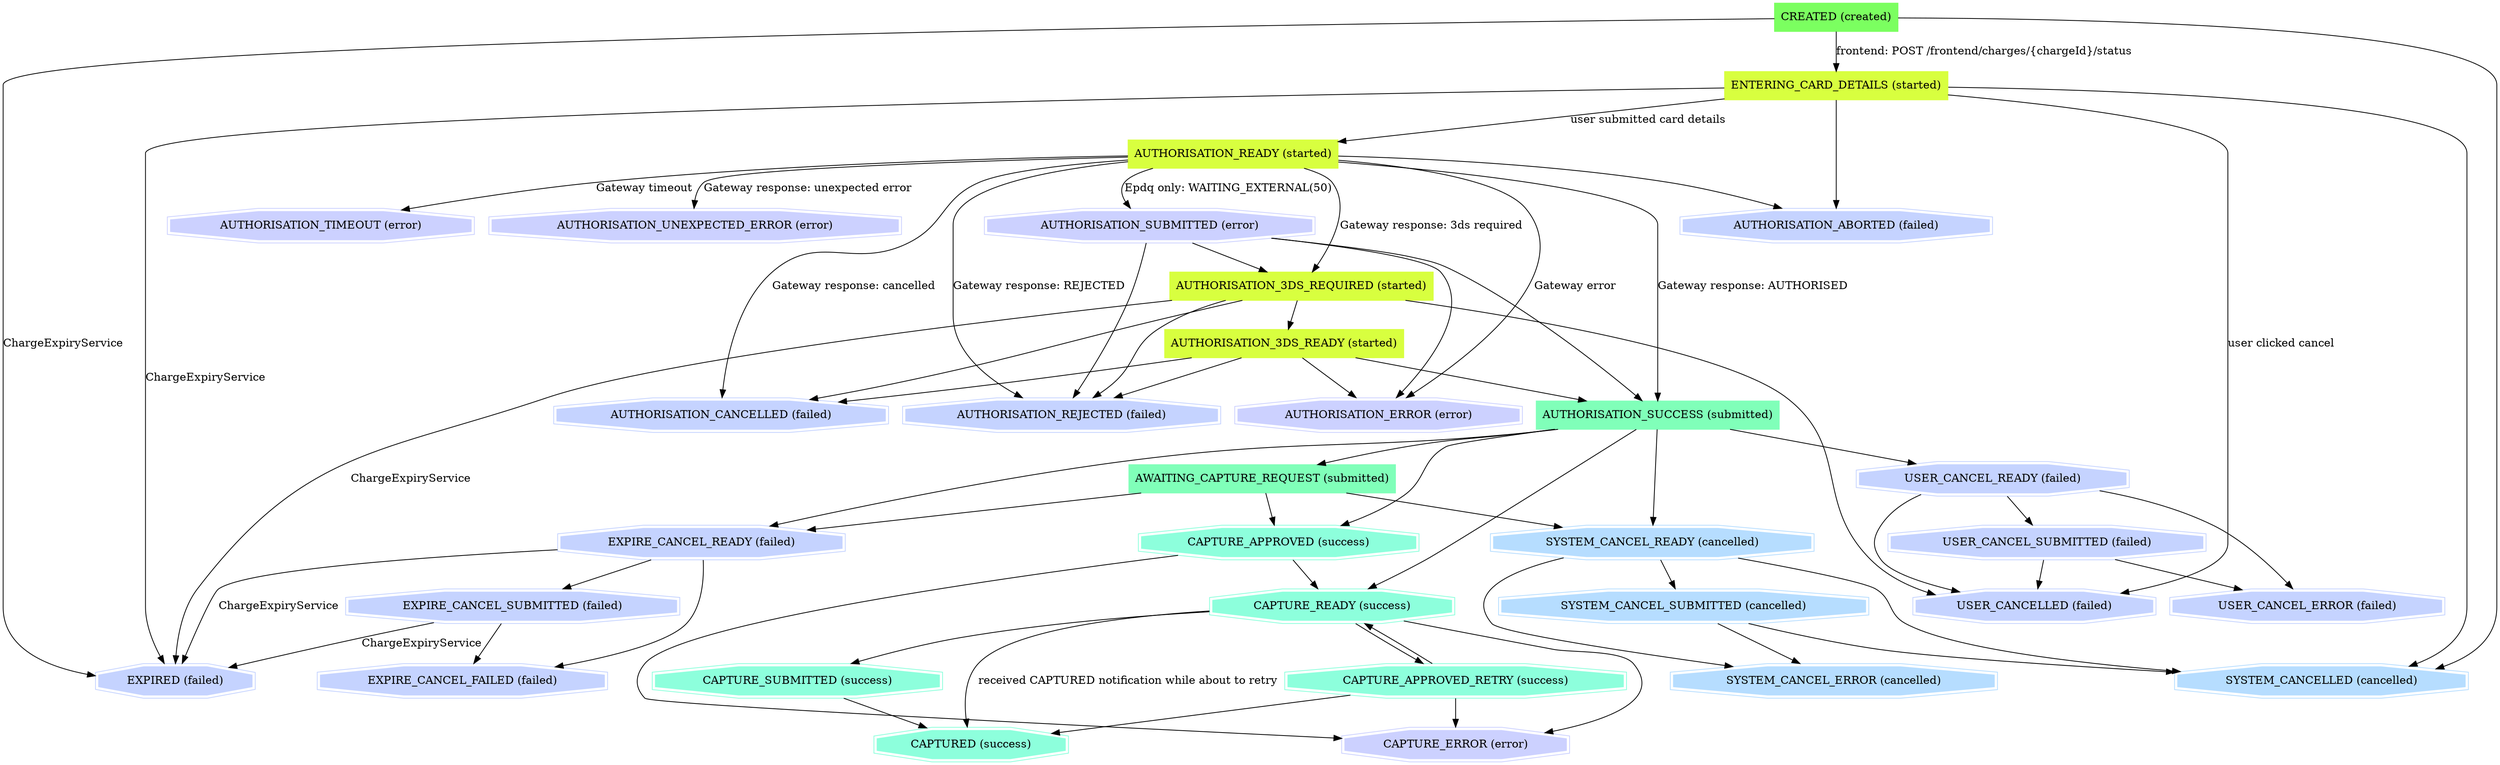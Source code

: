 digraph PaymentGatewayStateTransitions {
rankdir=TB overlap=false splines=true
node [style=filled shape=box color="0.650 0.200 1.000"]
"AUTHORISATION_READY (started)" -> "AUTHORISATION_ABORTED (failed)" [label=""]
"AWAITING_CAPTURE_REQUEST (submitted)" -> "EXPIRE_CANCEL_READY (failed)" [label=""]
"EXPIRE_CANCEL_READY (failed)" -> "EXPIRE_CANCEL_SUBMITTED (failed)" [label=""]
"SYSTEM_CANCEL_READY (cancelled)" -> "SYSTEM_CANCELLED (cancelled)" [label=""]
"ENTERING_CARD_DETAILS (started)" -> "USER_CANCELLED (failed)" [label="user clicked cancel"]
"AUTHORISATION_READY (started)" -> "AUTHORISATION_SUCCESS (submitted)" [label="Gateway response: AUTHORISED"]
"AUTHORISATION_READY (started)" -> "AUTHORISATION_SUBMITTED (error)" [label="Epdq only: WAITING_EXTERNAL(50)"]
"SYSTEM_CANCEL_READY (cancelled)" -> "SYSTEM_CANCEL_SUBMITTED (cancelled)" [label=""]
"EXPIRE_CANCEL_SUBMITTED (failed)" -> "EXPIRED (failed)" [label="ChargeExpiryService"]
"SYSTEM_CANCEL_SUBMITTED (cancelled)" -> "SYSTEM_CANCELLED (cancelled)" [label=""]
"EXPIRE_CANCEL_READY (failed)" -> "EXPIRED (failed)" [label="ChargeExpiryService"]
"AUTHORISATION_SUBMITTED (error)" -> "AUTHORISATION_ERROR (error)" [label=""]
"ENTERING_CARD_DETAILS (started)" -> "AUTHORISATION_ABORTED (failed)" [label=""]
"AUTHORISATION_SUCCESS (submitted)" -> "CAPTURE_READY (success)" [label=""]
"AUTHORISATION_READY (started)" -> "AUTHORISATION_REJECTED (failed)" [label="Gateway response: REJECTED"]
"ENTERING_CARD_DETAILS (started)" -> "SYSTEM_CANCELLED (cancelled)" [label=""]
"AUTHORISATION_3DS_REQUIRED (started)" -> "USER_CANCELLED (failed)" [label=""]
"CAPTURE_READY (success)" -> "CAPTURE_SUBMITTED (success)" [label=""]
"USER_CANCEL_SUBMITTED (failed)" -> "USER_CANCEL_ERROR (failed)" [label=""]
"AUTHORISATION_3DS_READY (started)" -> "AUTHORISATION_ERROR (error)" [label=""]
"CAPTURE_APPROVED_RETRY (success)" -> "CAPTURED (success)" [label=""]
"CREATED (created)" -> "ENTERING_CARD_DETAILS (started)" [label="frontend: POST /frontend/charges/{chargeId}/status"]
"AUTHORISATION_SUCCESS (submitted)" -> "USER_CANCEL_READY (failed)" [label=""]
"CAPTURE_APPROVED (success)" -> "CAPTURE_ERROR (error)" [label=""]
"SYSTEM_CANCEL_READY (cancelled)" -> "SYSTEM_CANCEL_ERROR (cancelled)" [label=""]
"EXPIRE_CANCEL_SUBMITTED (failed)" -> "EXPIRE_CANCEL_FAILED (failed)" [label=""]
"AUTHORISATION_READY (started)" -> "AUTHORISATION_ERROR (error)" [label="Gateway error"]
"SYSTEM_CANCEL_SUBMITTED (cancelled)" -> "SYSTEM_CANCEL_ERROR (cancelled)" [label=""]
"EXPIRE_CANCEL_READY (failed)" -> "EXPIRE_CANCEL_FAILED (failed)" [label=""]
"AUTHORISATION_SUCCESS (submitted)" -> "EXPIRE_CANCEL_READY (failed)" [label=""]
"AUTHORISATION_SUCCESS (submitted)" -> "AWAITING_CAPTURE_REQUEST (submitted)" [label=""]
"AUTHORISATION_READY (started)" -> "AUTHORISATION_3DS_REQUIRED (started)" [label="Gateway response: 3ds required"]
"USER_CANCEL_SUBMITTED (failed)" -> "USER_CANCELLED (failed)" [label=""]
"AUTHORISATION_3DS_REQUIRED (started)" -> "AUTHORISATION_3DS_READY (started)" [label=""]
"CAPTURE_APPROVED_RETRY (success)" -> "CAPTURE_ERROR (error)" [label=""]
"AUTHORISATION_READY (started)" -> "AUTHORISATION_CANCELLED (failed)" [label="Gateway response: cancelled"]
"AUTHORISATION_SUBMITTED (error)" -> "AUTHORISATION_3DS_REQUIRED (started)" [label=""]
"CREATED (created)" -> "EXPIRED (failed)" [label="ChargeExpiryService"]
"AUTHORISATION_SUBMITTED (error)" -> "AUTHORISATION_SUCCESS (submitted)" [label=""]
"AUTHORISATION_3DS_READY (started)" -> "AUTHORISATION_REJECTED (failed)" [label=""]
"USER_CANCEL_READY (failed)" -> "USER_CANCELLED (failed)" [label=""]
"AWAITING_CAPTURE_REQUEST (submitted)" -> "CAPTURE_APPROVED (success)" [label=""]
"AUTHORISATION_3DS_REQUIRED (started)" -> "AUTHORISATION_CANCELLED (failed)" [label=""]
"AWAITING_CAPTURE_REQUEST (submitted)" -> "SYSTEM_CANCEL_READY (cancelled)" [label=""]
"AUTHORISATION_SUBMITTED (error)" -> "AUTHORISATION_REJECTED (failed)" [label=""]
"AUTHORISATION_3DS_READY (started)" -> "AUTHORISATION_SUCCESS (submitted)" [label=""]
"CAPTURE_READY (success)" -> "CAPTURED (success)" [label="received CAPTURED notification while about to retry"]
"AUTHORISATION_READY (started)" -> "AUTHORISATION_TIMEOUT (error)" [label="Gateway timeout"]
"ENTERING_CARD_DETAILS (started)" -> "EXPIRED (failed)" [label="ChargeExpiryService"]
"AUTHORISATION_3DS_REQUIRED (started)" -> "EXPIRED (failed)" [label="ChargeExpiryService"]
"CAPTURE_READY (success)" -> "CAPTURE_ERROR (error)" [label=""]
"ENTERING_CARD_DETAILS (started)" -> "AUTHORISATION_READY (started)" [label="user submitted card details"]
"CAPTURE_READY (success)" -> "CAPTURE_APPROVED_RETRY (success)" [label=""]
"CAPTURE_APPROVED_RETRY (success)" -> "CAPTURE_READY (success)" [label=""]
"CAPTURE_SUBMITTED (success)" -> "CAPTURED (success)" [label=""]
"AUTHORISATION_SUCCESS (submitted)" -> "SYSTEM_CANCEL_READY (cancelled)" [label=""]
"USER_CANCEL_READY (failed)" -> "USER_CANCEL_ERROR (failed)" [label=""]
"AUTHORISATION_SUCCESS (submitted)" -> "CAPTURE_APPROVED (success)" [label=""]
"CREATED (created)" -> "SYSTEM_CANCELLED (cancelled)" [label=""]
"AUTHORISATION_3DS_READY (started)" -> "AUTHORISATION_CANCELLED (failed)" [label=""]
"USER_CANCEL_READY (failed)" -> "USER_CANCEL_SUBMITTED (failed)" [label=""]
"AUTHORISATION_3DS_REQUIRED (started)" -> "AUTHORISATION_REJECTED (failed)" [label=""]
"AUTHORISATION_READY (started)" -> "AUTHORISATION_UNEXPECTED_ERROR (error)" [label="Gateway response: unexpected error"]
"CAPTURE_APPROVED (success)" -> "CAPTURE_READY (success)" [label=""]
"CREATED (created)" [color="0.305 0.625 1.000" shape=box] ;
"EXPIRED (failed)" [color="0.628 0.227 1.000" shape=doubleoctagon] ;
"ENTERING_CARD_DETAILS (started)" [color="0.201 0.753 1.000" shape=box] ;
"AUTHORISATION_3DS_REQUIRED (started)" [color="0.201 0.753 1.000" shape=box] ;
"EXPIRE_CANCEL_READY (failed)" [color="0.628 0.227 1.000" shape=doubleoctagon] ;
"EXPIRE_CANCEL_SUBMITTED (failed)" [color="0.628 0.227 1.000" shape=doubleoctagon] ;
"SYSTEM_CANCELLED (cancelled)" [color="0.578 0.289 1.000" shape=doubleoctagon] ;
"AUTHORISATION_READY (started)" [color="0.201 0.753 1.000" shape=box] ;
"AUTHORISATION_ABORTED (failed)" [color="0.628 0.227 1.000" shape=doubleoctagon] ;
"USER_CANCELLED (failed)" [color="0.628 0.227 1.000" shape=doubleoctagon] ;
"AUTHORISATION_SUCCESS (submitted)" [color="0.408 0.498 1.000" shape=box] ;
"AUTHORISATION_REJECTED (failed)" [color="0.628 0.227 1.000" shape=doubleoctagon] ;
"AUTHORISATION_ERROR (error)" [color="0.650 0.200 1.000" shape=doubleoctagon] ;
"AUTHORISATION_TIMEOUT (error)" [color="0.650 0.200 1.000" shape=doubleoctagon] ;
"AUTHORISATION_UNEXPECTED_ERROR (error)" [color="0.650 0.200 1.000" shape=doubleoctagon] ;
"AUTHORISATION_CANCELLED (failed)" [color="0.628 0.227 1.000" shape=doubleoctagon] ;
"AUTHORISATION_SUBMITTED (error)" [color="0.650 0.200 1.000" shape=doubleoctagon] ;
"AUTHORISATION_3DS_READY (started)" [color="0.201 0.753 1.000" shape=box] ;
"CAPTURE_APPROVED (success)" [color="0.449 0.447 1.000" shape=doubleoctagon] ;
"CAPTURE_READY (success)" [color="0.449 0.447 1.000" shape=doubleoctagon] ;
"SYSTEM_CANCEL_READY (cancelled)" [color="0.578 0.289 1.000" shape=doubleoctagon] ;
"USER_CANCEL_READY (failed)" [color="0.628 0.227 1.000" shape=doubleoctagon] ;
"AWAITING_CAPTURE_REQUEST (submitted)" [color="0.408 0.498 1.000" shape=box] ;
"CAPTURE_ERROR (error)" [color="0.650 0.200 1.000" shape=doubleoctagon] ;
"CAPTURE_APPROVED_RETRY (success)" [color="0.449 0.447 1.000" shape=doubleoctagon] ;
"CAPTURED (success)" [color="0.449 0.447 1.000" shape=doubleoctagon] ;
"CAPTURE_SUBMITTED (success)" [color="0.449 0.447 1.000" shape=doubleoctagon] ;
"EXPIRE_CANCEL_FAILED (failed)" [color="0.628 0.227 1.000" shape=doubleoctagon] ;
"SYSTEM_CANCEL_SUBMITTED (cancelled)" [color="0.578 0.289 1.000" shape=doubleoctagon] ;
"SYSTEM_CANCEL_ERROR (cancelled)" [color="0.578 0.289 1.000" shape=doubleoctagon] ;
"USER_CANCEL_SUBMITTED (failed)" [color="0.628 0.227 1.000" shape=doubleoctagon] ;
"USER_CANCEL_ERROR (failed)" [color="0.628 0.227 1.000" shape=doubleoctagon] ;
}
